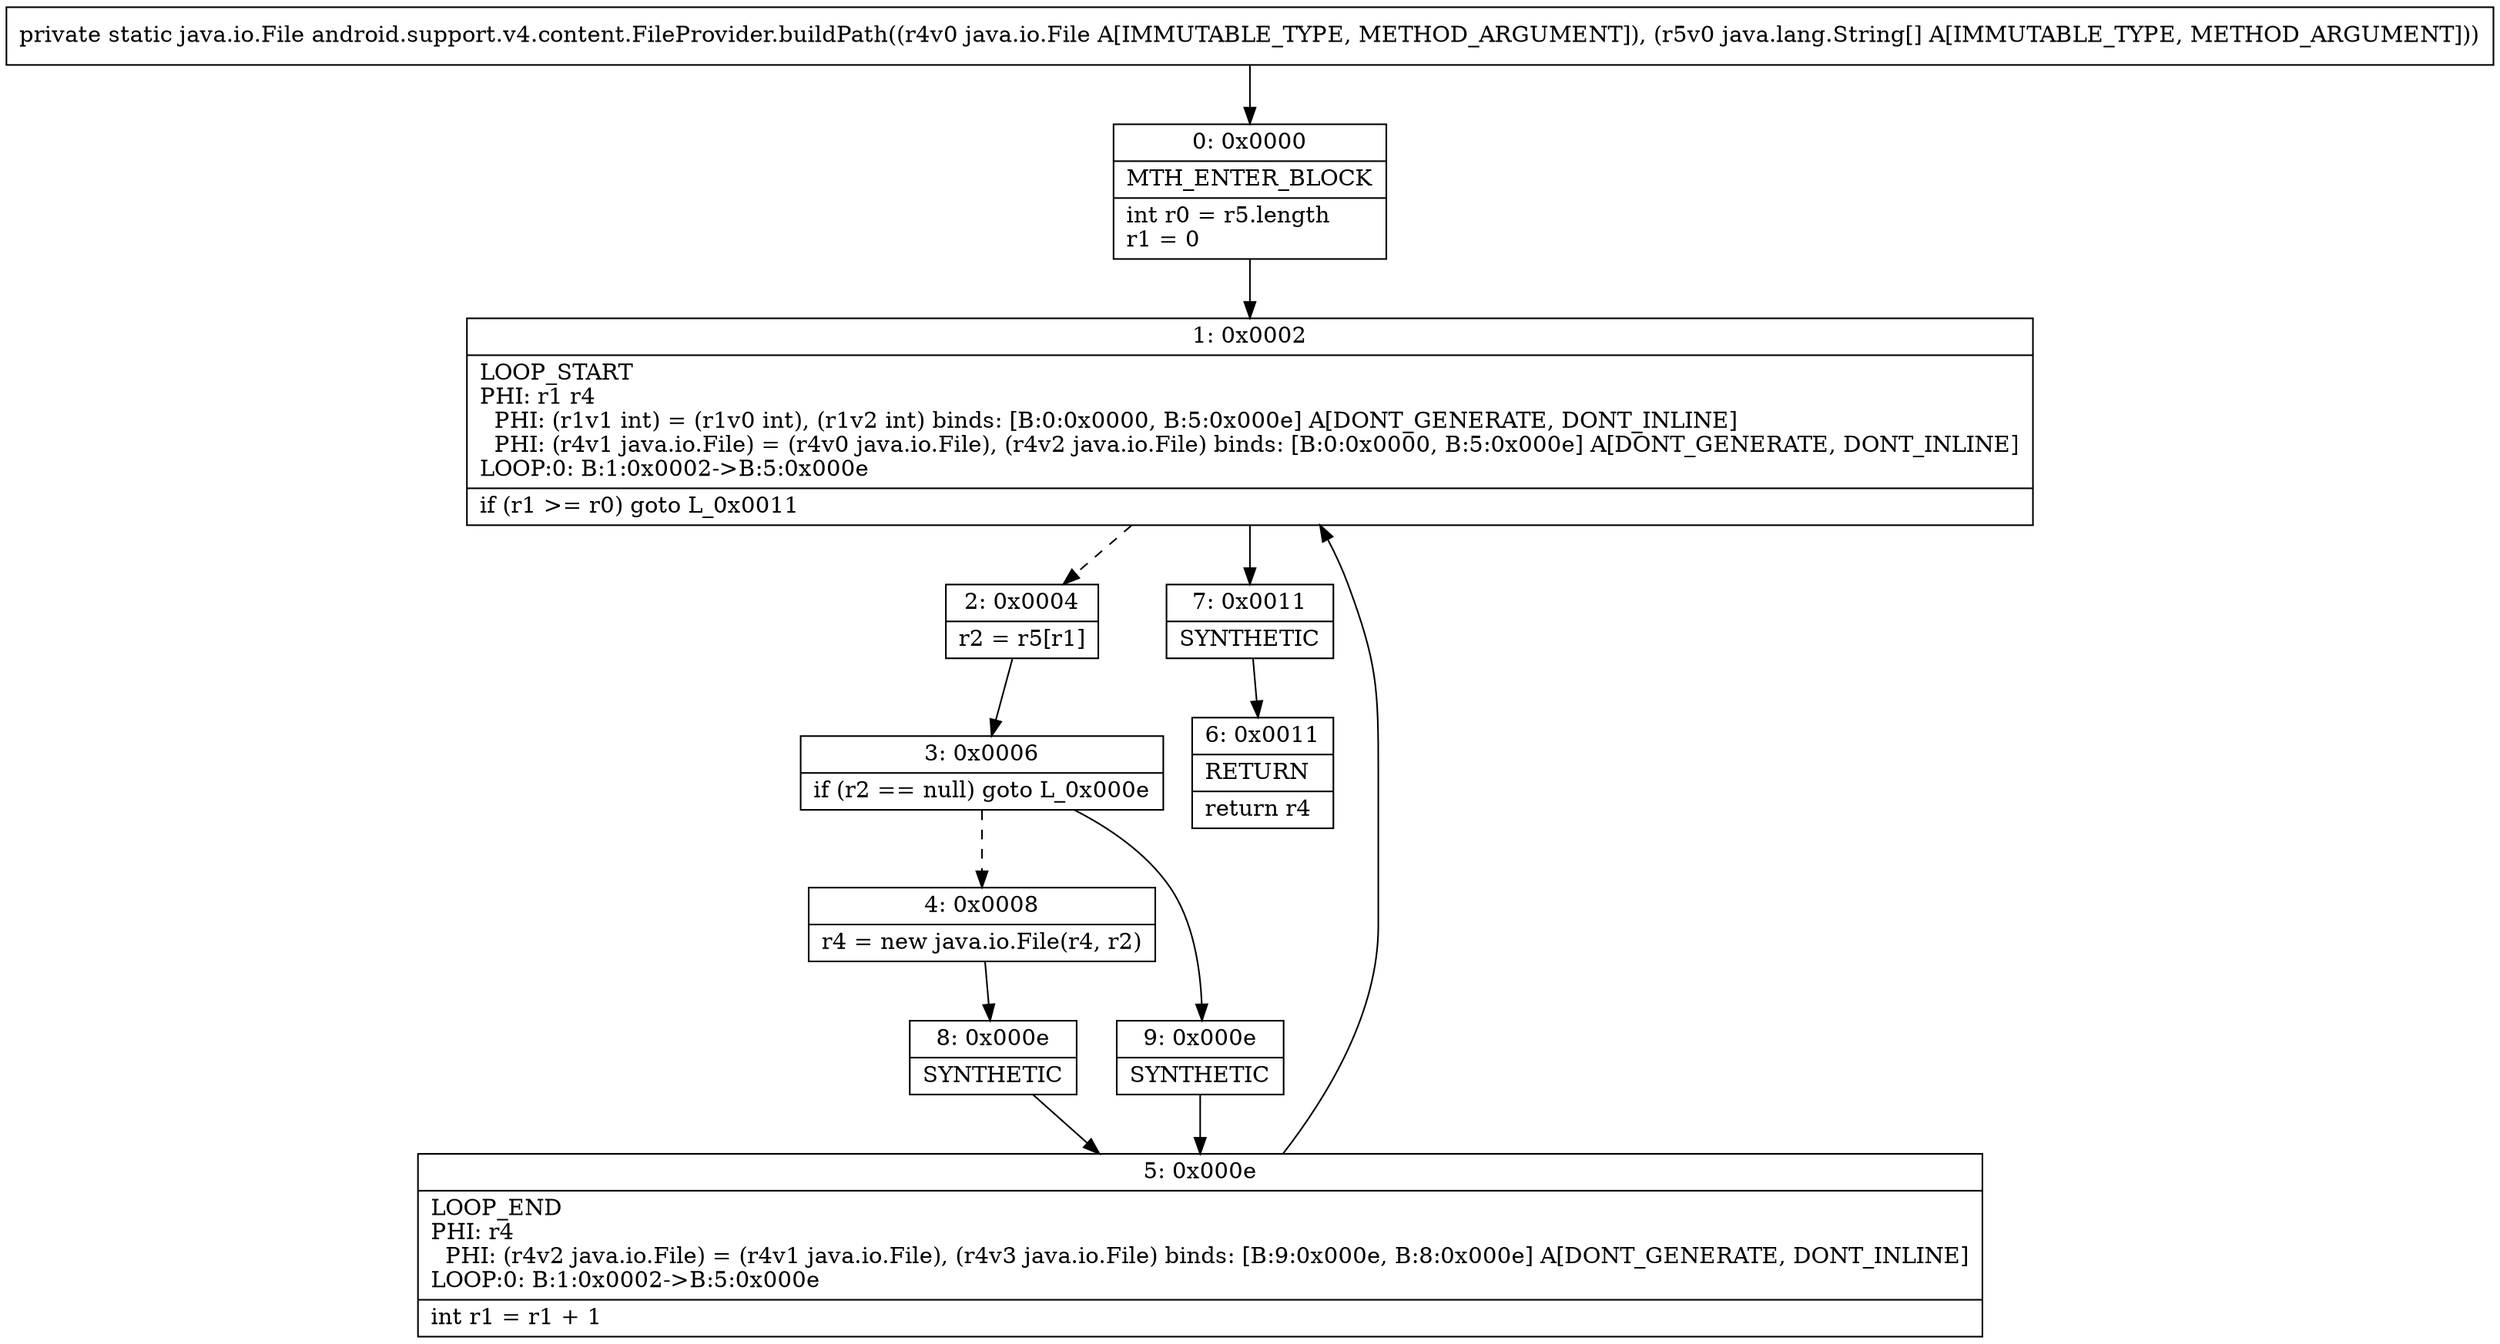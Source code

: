 digraph "CFG forandroid.support.v4.content.FileProvider.buildPath(Ljava\/io\/File;[Ljava\/lang\/String;)Ljava\/io\/File;" {
Node_0 [shape=record,label="{0\:\ 0x0000|MTH_ENTER_BLOCK\l|int r0 = r5.length\lr1 = 0\l}"];
Node_1 [shape=record,label="{1\:\ 0x0002|LOOP_START\lPHI: r1 r4 \l  PHI: (r1v1 int) = (r1v0 int), (r1v2 int) binds: [B:0:0x0000, B:5:0x000e] A[DONT_GENERATE, DONT_INLINE]\l  PHI: (r4v1 java.io.File) = (r4v0 java.io.File), (r4v2 java.io.File) binds: [B:0:0x0000, B:5:0x000e] A[DONT_GENERATE, DONT_INLINE]\lLOOP:0: B:1:0x0002\-\>B:5:0x000e\l|if (r1 \>= r0) goto L_0x0011\l}"];
Node_2 [shape=record,label="{2\:\ 0x0004|r2 = r5[r1]\l}"];
Node_3 [shape=record,label="{3\:\ 0x0006|if (r2 == null) goto L_0x000e\l}"];
Node_4 [shape=record,label="{4\:\ 0x0008|r4 = new java.io.File(r4, r2)\l}"];
Node_5 [shape=record,label="{5\:\ 0x000e|LOOP_END\lPHI: r4 \l  PHI: (r4v2 java.io.File) = (r4v1 java.io.File), (r4v3 java.io.File) binds: [B:9:0x000e, B:8:0x000e] A[DONT_GENERATE, DONT_INLINE]\lLOOP:0: B:1:0x0002\-\>B:5:0x000e\l|int r1 = r1 + 1\l}"];
Node_6 [shape=record,label="{6\:\ 0x0011|RETURN\l|return r4\l}"];
Node_7 [shape=record,label="{7\:\ 0x0011|SYNTHETIC\l}"];
Node_8 [shape=record,label="{8\:\ 0x000e|SYNTHETIC\l}"];
Node_9 [shape=record,label="{9\:\ 0x000e|SYNTHETIC\l}"];
MethodNode[shape=record,label="{private static java.io.File android.support.v4.content.FileProvider.buildPath((r4v0 java.io.File A[IMMUTABLE_TYPE, METHOD_ARGUMENT]), (r5v0 java.lang.String[] A[IMMUTABLE_TYPE, METHOD_ARGUMENT])) }"];
MethodNode -> Node_0;
Node_0 -> Node_1;
Node_1 -> Node_2[style=dashed];
Node_1 -> Node_7;
Node_2 -> Node_3;
Node_3 -> Node_4[style=dashed];
Node_3 -> Node_9;
Node_4 -> Node_8;
Node_5 -> Node_1;
Node_7 -> Node_6;
Node_8 -> Node_5;
Node_9 -> Node_5;
}

